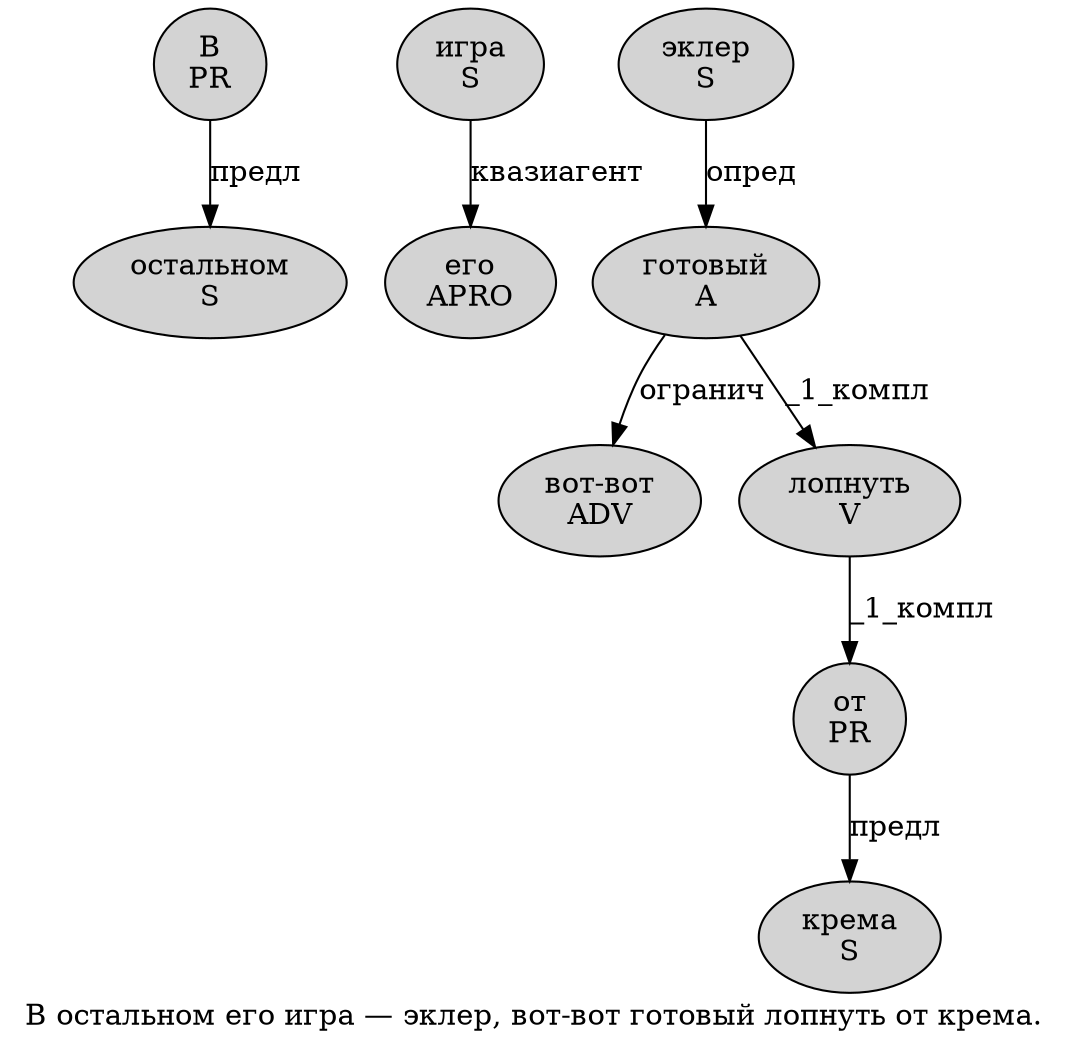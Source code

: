 digraph SENTENCE_3440 {
	graph [label="В остальном его игра — эклер, вот-вот готовый лопнуть от крема."]
	node [style=filled]
		0 [label="В
PR" color="" fillcolor=lightgray penwidth=1 shape=ellipse]
		1 [label="остальном
S" color="" fillcolor=lightgray penwidth=1 shape=ellipse]
		2 [label="его
APRO" color="" fillcolor=lightgray penwidth=1 shape=ellipse]
		3 [label="игра
S" color="" fillcolor=lightgray penwidth=1 shape=ellipse]
		5 [label="эклер
S" color="" fillcolor=lightgray penwidth=1 shape=ellipse]
		7 [label="вот-вот
ADV" color="" fillcolor=lightgray penwidth=1 shape=ellipse]
		8 [label="готовый
A" color="" fillcolor=lightgray penwidth=1 shape=ellipse]
		9 [label="лопнуть
V" color="" fillcolor=lightgray penwidth=1 shape=ellipse]
		10 [label="от
PR" color="" fillcolor=lightgray penwidth=1 shape=ellipse]
		11 [label="крема
S" color="" fillcolor=lightgray penwidth=1 shape=ellipse]
			9 -> 10 [label="_1_компл"]
			8 -> 7 [label="огранич"]
			8 -> 9 [label="_1_компл"]
			0 -> 1 [label="предл"]
			3 -> 2 [label="квазиагент"]
			10 -> 11 [label="предл"]
			5 -> 8 [label="опред"]
}